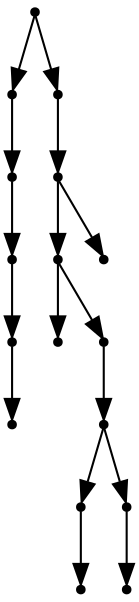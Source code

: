 digraph {
  16 [shape=point];
  4 [shape=point];
  3 [shape=point];
  2 [shape=point];
  1 [shape=point];
  0 [shape=point];
  15 [shape=point];
  14 [shape=point];
  12 [shape=point];
  5 [shape=point];
  11 [shape=point];
  10 [shape=point];
  7 [shape=point];
  6 [shape=point];
  9 [shape=point];
  8 [shape=point];
  13 [shape=point];
16 -> 4;
4 -> 3;
3 -> 2;
2 -> 1;
1 -> 0;
16 -> 15;
15 -> 14;
14 -> 12;
12 -> 5;
12 -> 11;
11 -> 10;
10 -> 7;
7 -> 6;
10 -> 9;
9 -> 8;
14 -> 13;
}
